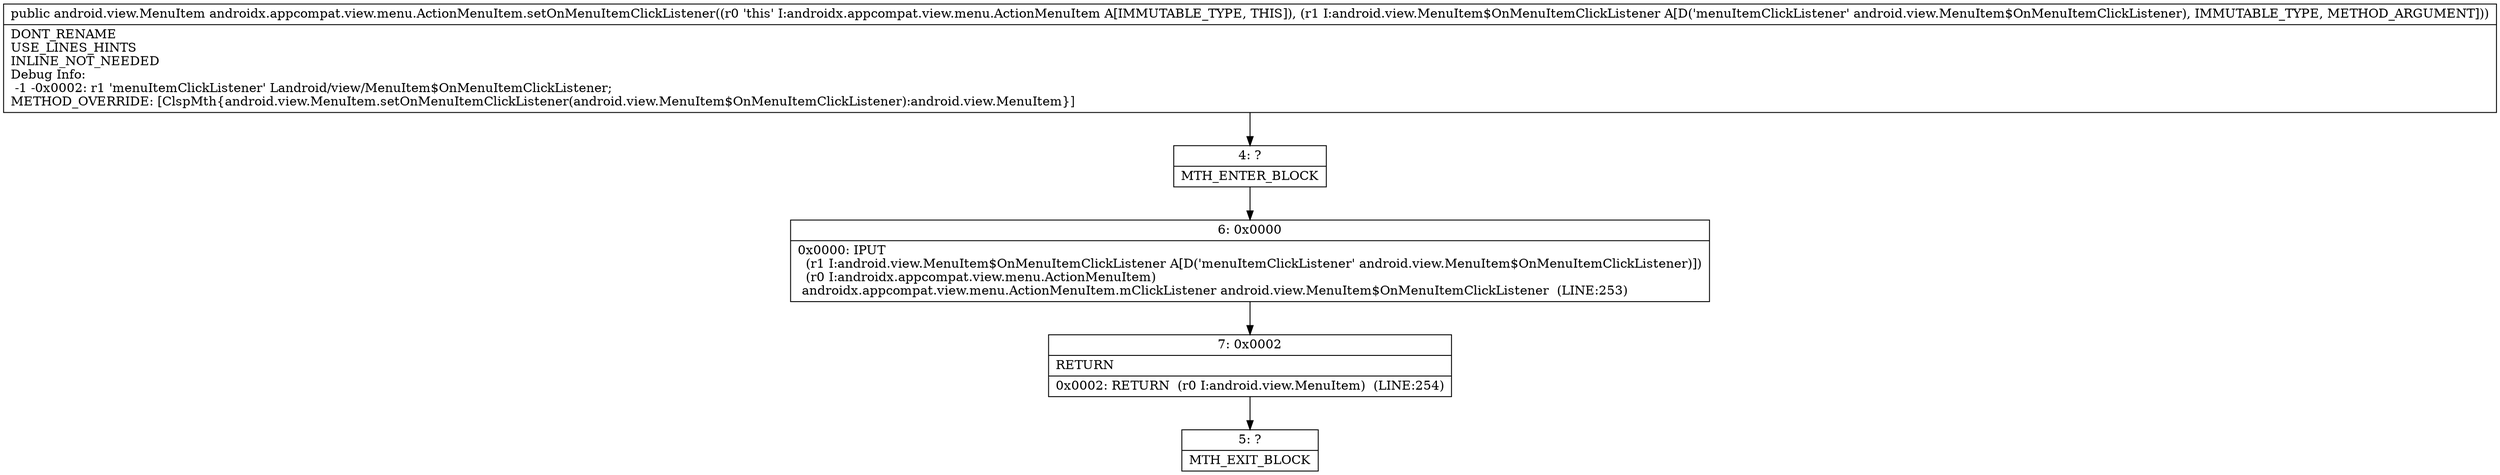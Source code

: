 digraph "CFG forandroidx.appcompat.view.menu.ActionMenuItem.setOnMenuItemClickListener(Landroid\/view\/MenuItem$OnMenuItemClickListener;)Landroid\/view\/MenuItem;" {
Node_4 [shape=record,label="{4\:\ ?|MTH_ENTER_BLOCK\l}"];
Node_6 [shape=record,label="{6\:\ 0x0000|0x0000: IPUT  \l  (r1 I:android.view.MenuItem$OnMenuItemClickListener A[D('menuItemClickListener' android.view.MenuItem$OnMenuItemClickListener)])\l  (r0 I:androidx.appcompat.view.menu.ActionMenuItem)\l androidx.appcompat.view.menu.ActionMenuItem.mClickListener android.view.MenuItem$OnMenuItemClickListener  (LINE:253)\l}"];
Node_7 [shape=record,label="{7\:\ 0x0002|RETURN\l|0x0002: RETURN  (r0 I:android.view.MenuItem)  (LINE:254)\l}"];
Node_5 [shape=record,label="{5\:\ ?|MTH_EXIT_BLOCK\l}"];
MethodNode[shape=record,label="{public android.view.MenuItem androidx.appcompat.view.menu.ActionMenuItem.setOnMenuItemClickListener((r0 'this' I:androidx.appcompat.view.menu.ActionMenuItem A[IMMUTABLE_TYPE, THIS]), (r1 I:android.view.MenuItem$OnMenuItemClickListener A[D('menuItemClickListener' android.view.MenuItem$OnMenuItemClickListener), IMMUTABLE_TYPE, METHOD_ARGUMENT]))  | DONT_RENAME\lUSE_LINES_HINTS\lINLINE_NOT_NEEDED\lDebug Info:\l  \-1 \-0x0002: r1 'menuItemClickListener' Landroid\/view\/MenuItem$OnMenuItemClickListener;\lMETHOD_OVERRIDE: [ClspMth\{android.view.MenuItem.setOnMenuItemClickListener(android.view.MenuItem$OnMenuItemClickListener):android.view.MenuItem\}]\l}"];
MethodNode -> Node_4;Node_4 -> Node_6;
Node_6 -> Node_7;
Node_7 -> Node_5;
}

